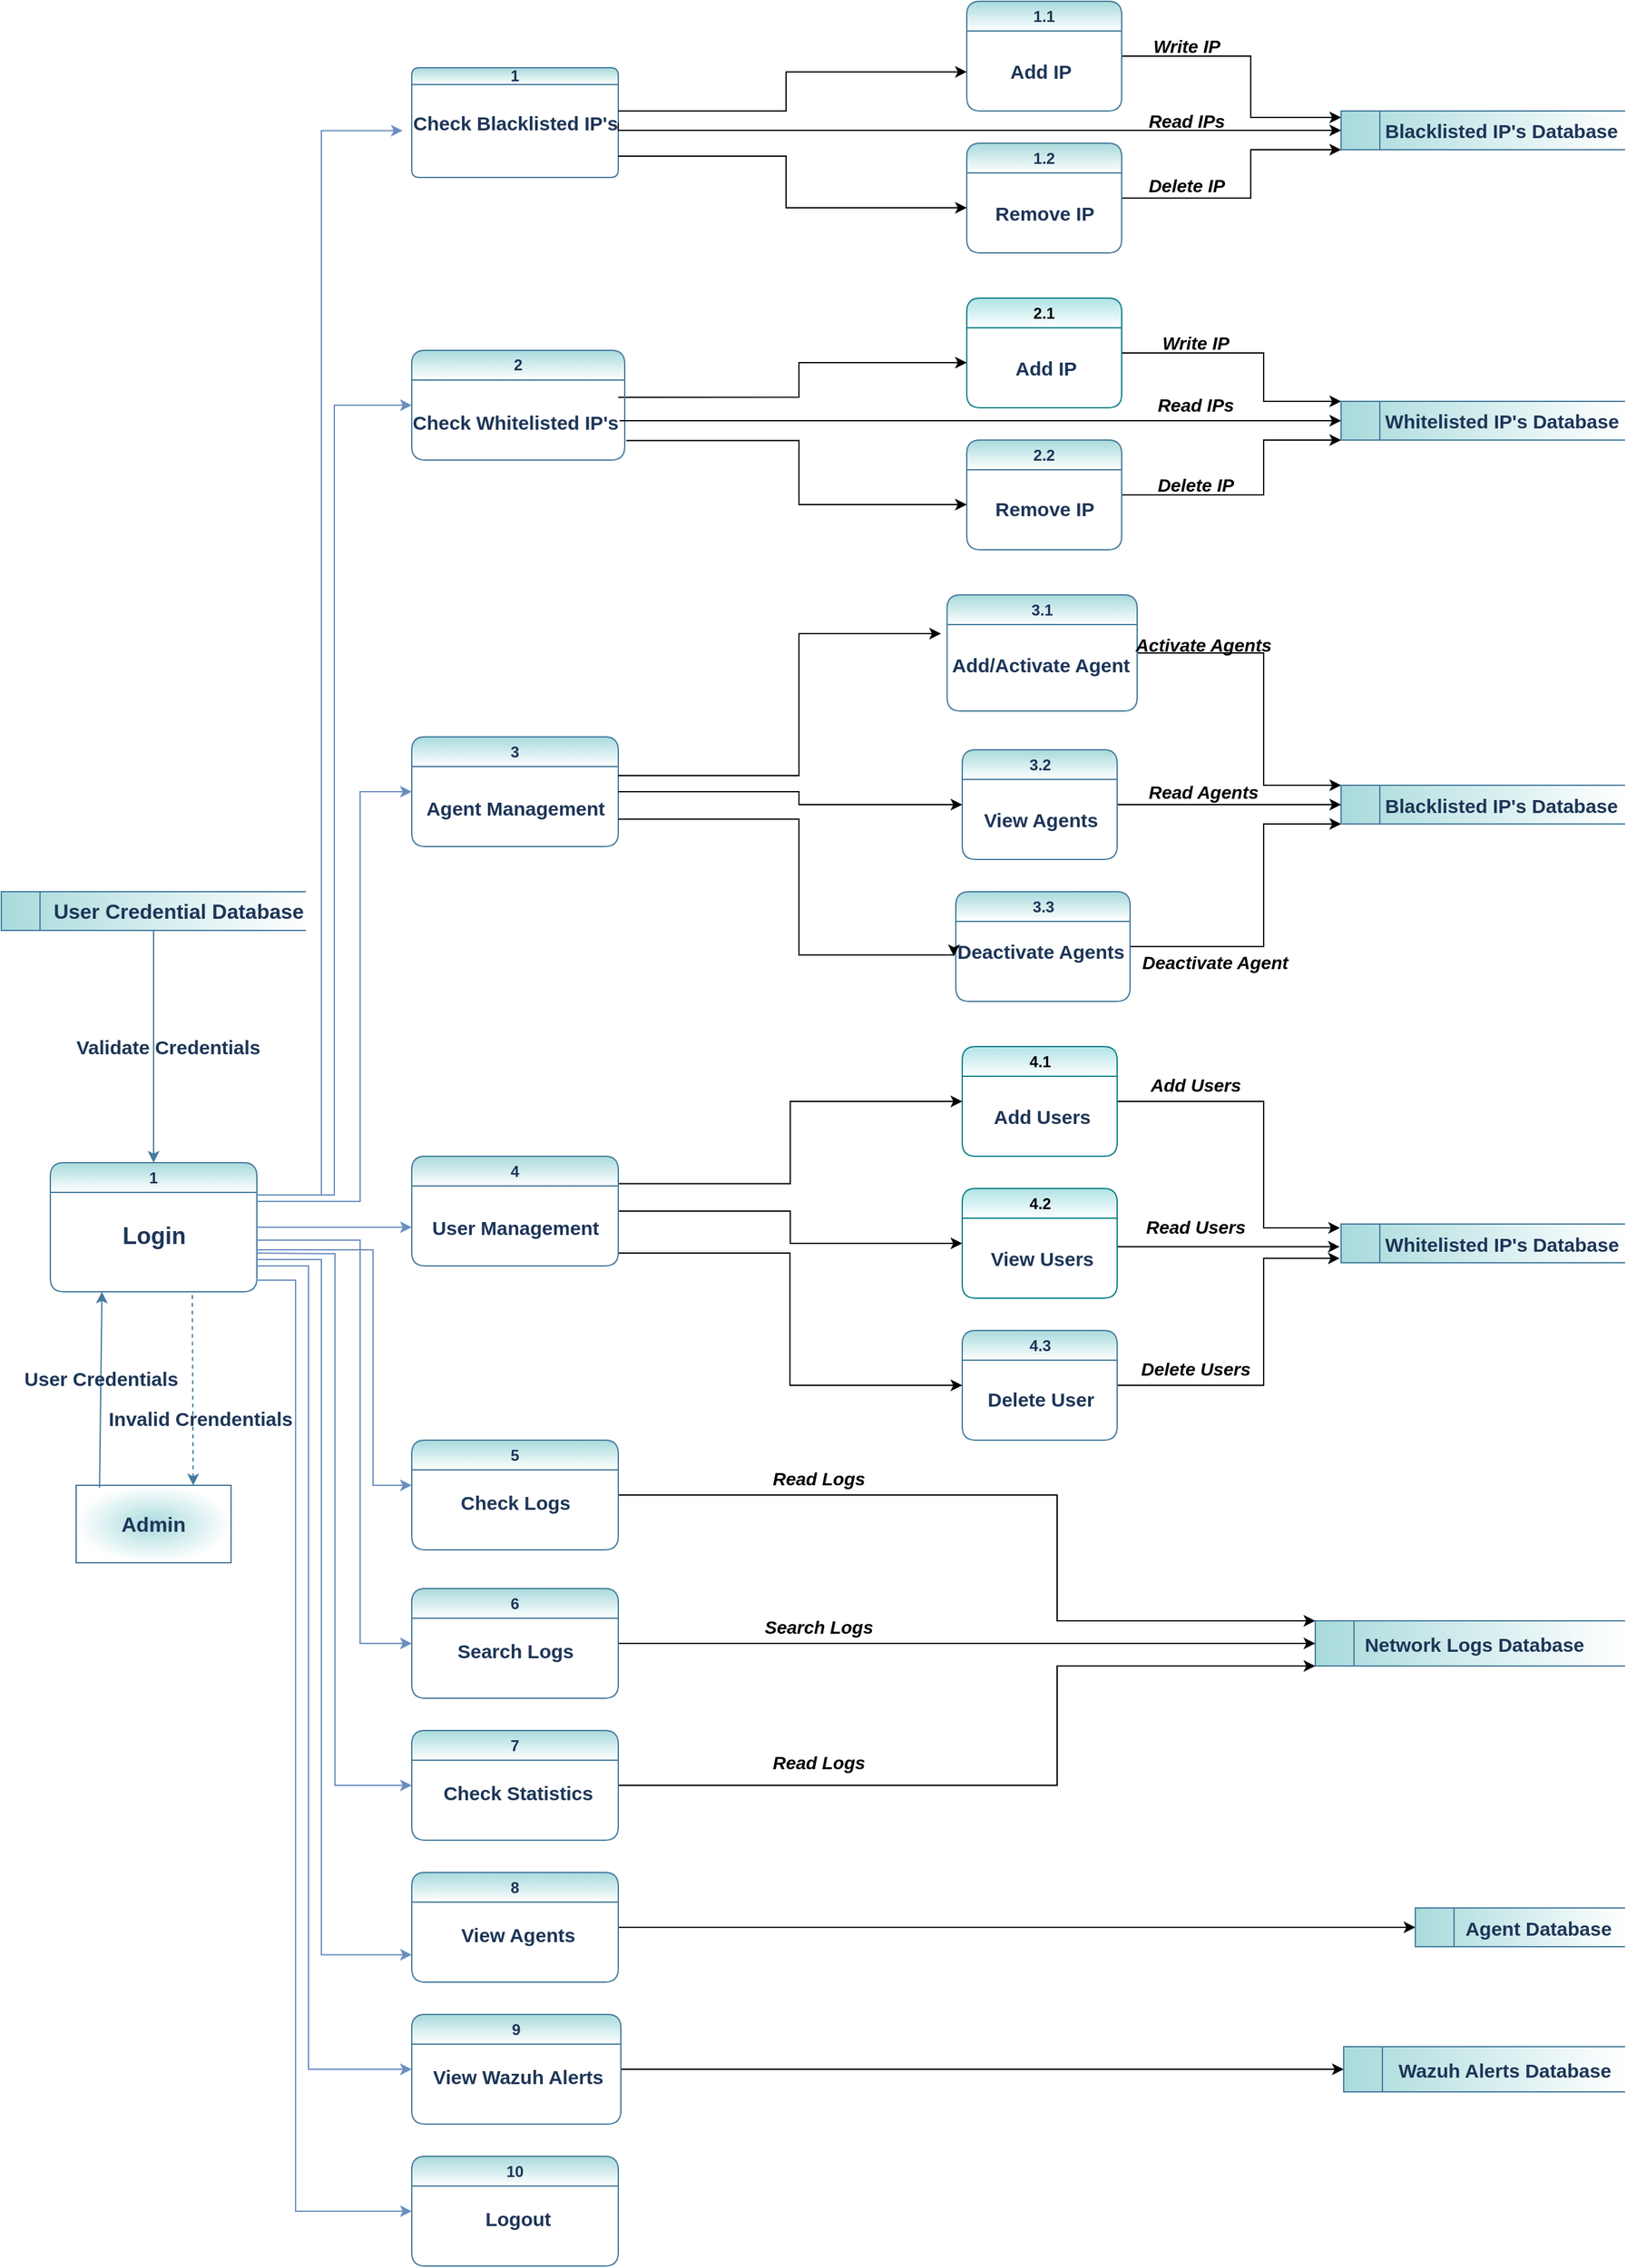 <mxfile version="26.2.15">
  <diagram name="Page-1" id="1jRxc-TqemJTofgT7No7">
    <mxGraphModel dx="3455" dy="1585" grid="1" gridSize="10" guides="1" tooltips="1" connect="1" arrows="1" fold="1" page="1" pageScale="1" pageWidth="850" pageHeight="1100" math="0" shadow="0">
      <root>
        <mxCell id="0" />
        <mxCell id="1" parent="0" />
        <mxCell id="J3J6T2Nlb2btmMFrzNH1-4" value="&lt;font style=&quot;font-size: 16px;&quot;&gt;&lt;b&gt;&lt;span style=&quot;white-space: pre;&quot;&gt;&#x9;&lt;/span&gt;User Credential Database&lt;/b&gt;&lt;/font&gt;" style="html=1;dashed=0;whiteSpace=wrap;shape=mxgraph.dfd.dataStoreID;align=left;spacingLeft=3;points=[[0,0],[0.5,0],[1,0],[0,0.5],[1,0.5],[0,1],[0.5,1],[1,1]];labelBackgroundColor=none;fillColor=#A8DADC;strokeColor=#457B9D;fontColor=#1D3557;gradientColor=#FFFFFF;gradientDirection=east;" parent="1" vertex="1">
          <mxGeometry x="-658" y="1690" width="236" height="30" as="geometry" />
        </mxCell>
        <mxCell id="J3J6T2Nlb2btmMFrzNH1-5" value="&lt;span style=&quot;font-size: 16px;&quot;&gt;&lt;b&gt;Admin&lt;/b&gt;&lt;/span&gt;" style="rounded=0;whiteSpace=wrap;html=1;labelBackgroundColor=none;fillColor=#A8DADC;strokeColor=#457B9D;fontColor=#1D3557;gradientColor=#FFFFFF;gradientDirection=radial;glass=0;" parent="1" vertex="1">
          <mxGeometry x="-600" y="2150" width="120" height="60" as="geometry" />
        </mxCell>
        <mxCell id="PQpoZB7mIxRik_c6S127-52" style="edgeStyle=orthogonalEdgeStyle;rounded=0;orthogonalLoop=1;jettySize=auto;html=1;exitX=1;exitY=0.5;exitDx=0;exitDy=0;entryX=0;entryY=1;entryDx=0;entryDy=0;" edge="1" parent="1" source="J3J6T2Nlb2btmMFrzNH1-13" target="J3J6T2Nlb2btmMFrzNH1-15">
          <mxGeometry relative="1" as="geometry">
            <Array as="points">
              <mxPoint x="160" y="2382" />
              <mxPoint x="160" y="2290" />
            </Array>
          </mxGeometry>
        </mxCell>
        <mxCell id="J3J6T2Nlb2btmMFrzNH1-13" value="7" style="swimlane;whiteSpace=wrap;html=1;rounded=1;startSize=23;labelBackgroundColor=none;fillColor=#A8DADC;strokeColor=#457B9D;fontColor=#1D3557;gradientColor=#ffffff;gradientDirection=south;glass=0;" parent="1" vertex="1">
          <mxGeometry x="-340" y="2340" width="160" height="85" as="geometry" />
        </mxCell>
        <mxCell id="J3J6T2Nlb2btmMFrzNH1-14" value="&lt;font&gt;Check Statistics&lt;/font&gt;" style="text;html=1;align=center;verticalAlign=middle;resizable=0;points=[];autosize=1;strokeColor=none;fillColor=none;labelBackgroundColor=none;fontColor=#1D3557;fontSize=15;fontStyle=1" parent="J3J6T2Nlb2btmMFrzNH1-13" vertex="1">
          <mxGeometry x="17" y="32.5" width="130" height="30" as="geometry" />
        </mxCell>
        <mxCell id="J3J6T2Nlb2btmMFrzNH1-15" value="&lt;font style=&quot;font-size: 15px;&quot;&gt;&lt;b&gt;&lt;span style=&quot;white-space: pre;&quot;&gt;&#x9;&lt;/span&gt;Network Logs Database&lt;/b&gt;&lt;/font&gt;" style="html=1;dashed=0;whiteSpace=wrap;shape=mxgraph.dfd.dataStoreID;align=left;spacingLeft=3;points=[[0,0],[0.5,0],[1,0],[0,0.5],[1,0.5],[0,1],[0.5,1],[1,1]];labelBackgroundColor=none;fillColor=#A8DADC;strokeColor=#457B9D;fontColor=#1D3557;gradientColor=#FFFFFF;gradientDirection=east;" parent="1" vertex="1">
          <mxGeometry x="360" y="2255" width="240" height="35" as="geometry" />
        </mxCell>
        <mxCell id="PQpoZB7mIxRik_c6S127-58" style="edgeStyle=orthogonalEdgeStyle;rounded=0;orthogonalLoop=1;jettySize=auto;html=1;exitX=1;exitY=0.5;exitDx=0;exitDy=0;entryX=0;entryY=1;entryDx=0;entryDy=0;" edge="1" parent="1" source="J3J6T2Nlb2btmMFrzNH1-23" target="J3J6T2Nlb2btmMFrzNH1-45">
          <mxGeometry relative="1" as="geometry">
            <Array as="points">
              <mxPoint x="320" y="1383" />
              <mxPoint x="320" y="1340" />
            </Array>
          </mxGeometry>
        </mxCell>
        <mxCell id="J3J6T2Nlb2btmMFrzNH1-23" value="2.2" style="swimlane;whiteSpace=wrap;html=1;rounded=1;startSize=23;labelBackgroundColor=none;fillColor=#A8DADC;strokeColor=#457B9D;fontColor=#1D3557;gradientColor=#FFFFFF;" parent="1" vertex="1">
          <mxGeometry x="90" y="1340" width="120" height="85" as="geometry" />
        </mxCell>
        <mxCell id="J3J6T2Nlb2btmMFrzNH1-42" value="&lt;font&gt;Remove IP&lt;/font&gt;" style="text;html=1;align=center;verticalAlign=middle;resizable=0;points=[];autosize=1;strokeColor=none;fillColor=none;labelBackgroundColor=none;fontColor=#1D3557;fontSize=15;fontStyle=1" parent="J3J6T2Nlb2btmMFrzNH1-23" vertex="1">
          <mxGeometry x="10" y="38" width="100" height="30" as="geometry" />
        </mxCell>
        <mxCell id="PQpoZB7mIxRik_c6S127-57" style="edgeStyle=orthogonalEdgeStyle;rounded=0;orthogonalLoop=1;jettySize=auto;html=1;exitX=1;exitY=0.5;exitDx=0;exitDy=0;entryX=0;entryY=0;entryDx=0;entryDy=0;" edge="1" parent="1" source="J3J6T2Nlb2btmMFrzNH1-24" target="J3J6T2Nlb2btmMFrzNH1-45">
          <mxGeometry relative="1" as="geometry">
            <Array as="points">
              <mxPoint x="320" y="1273" />
              <mxPoint x="320" y="1310" />
            </Array>
          </mxGeometry>
        </mxCell>
        <mxCell id="J3J6T2Nlb2btmMFrzNH1-24" value="2.1" style="swimlane;whiteSpace=wrap;html=1;rounded=1;startSize=23;labelBackgroundColor=none;fillColor=#b0e3e6;strokeColor=#0e8088;gradientColor=#FFFFFF;" parent="1" vertex="1">
          <mxGeometry x="90" y="1230" width="120" height="85" as="geometry" />
        </mxCell>
        <mxCell id="J3J6T2Nlb2btmMFrzNH1-44" value="&lt;font&gt;Add IP&lt;/font&gt;" style="text;html=1;align=center;verticalAlign=middle;resizable=0;points=[];autosize=1;strokeColor=none;fillColor=none;labelBackgroundColor=none;fontColor=#1D3557;fontSize=15;fontStyle=1" parent="J3J6T2Nlb2btmMFrzNH1-24" vertex="1">
          <mxGeometry x="26" y="39" width="70" height="30" as="geometry" />
        </mxCell>
        <mxCell id="PQpoZB7mIxRik_c6S127-37" style="edgeStyle=orthogonalEdgeStyle;rounded=0;orthogonalLoop=1;jettySize=auto;html=1;exitX=1;exitY=0.25;exitDx=0;exitDy=0;" edge="1" parent="1">
          <mxGeometry relative="1" as="geometry">
            <mxPoint x="-180" y="1306.84" as="sourcePoint" />
            <mxPoint x="90" y="1280" as="targetPoint" />
            <Array as="points">
              <mxPoint x="-40" y="1307" />
              <mxPoint x="-40" y="1280" />
              <mxPoint x="90" y="1280" />
            </Array>
          </mxGeometry>
        </mxCell>
        <mxCell id="PQpoZB7mIxRik_c6S127-38" style="edgeStyle=orthogonalEdgeStyle;rounded=0;orthogonalLoop=1;jettySize=auto;html=1;exitX=1.007;exitY=0.995;exitDx=0;exitDy=0;exitPerimeter=0;" edge="1" parent="1" source="J3J6T2Nlb2btmMFrzNH1-40">
          <mxGeometry relative="1" as="geometry">
            <mxPoint x="-180" y="1315" as="sourcePoint" />
            <mxPoint x="90" y="1390" as="targetPoint" />
            <Array as="points">
              <mxPoint x="-40" y="1340" />
              <mxPoint x="-40" y="1390" />
            </Array>
          </mxGeometry>
        </mxCell>
        <mxCell id="J3J6T2Nlb2btmMFrzNH1-25" value="2" style="swimlane;whiteSpace=wrap;html=1;rounded=1;startSize=23;labelBackgroundColor=none;fillColor=#A8DADC;strokeColor=#457B9D;fontColor=#1D3557;gradientColor=#FFFFFF;" parent="1" vertex="1">
          <mxGeometry x="-340" y="1270.5" width="165" height="85" as="geometry" />
        </mxCell>
        <mxCell id="J3J6T2Nlb2btmMFrzNH1-40" value="&lt;font&gt;Check Whitelisted IP&#39;s&lt;/font&gt;" style="text;html=1;align=center;verticalAlign=middle;resizable=0;points=[];autosize=1;strokeColor=none;fillColor=none;labelBackgroundColor=none;fontColor=#1D3557;fontSize=15;fontStyle=1" parent="J3J6T2Nlb2btmMFrzNH1-25" vertex="1">
          <mxGeometry x="-5" y="40" width="170" height="30" as="geometry" />
        </mxCell>
        <mxCell id="PQpoZB7mIxRik_c6S127-56" style="edgeStyle=orthogonalEdgeStyle;rounded=0;orthogonalLoop=1;jettySize=auto;html=1;exitX=1;exitY=0.5;exitDx=0;exitDy=0;entryX=0;entryY=1;entryDx=0;entryDy=0;" edge="1" parent="1" source="J3J6T2Nlb2btmMFrzNH1-26" target="J3J6T2Nlb2btmMFrzNH1-49">
          <mxGeometry relative="1" as="geometry">
            <Array as="points">
              <mxPoint x="310" y="1153" />
              <mxPoint x="310" y="1115" />
            </Array>
          </mxGeometry>
        </mxCell>
        <mxCell id="J3J6T2Nlb2btmMFrzNH1-26" value="1.2" style="swimlane;whiteSpace=wrap;html=1;rounded=1;startSize=23;movable=1;resizable=1;rotatable=1;deletable=1;editable=1;locked=0;connectable=1;labelBackgroundColor=none;fillColor=#A8DADC;strokeColor=#457B9D;fontColor=#1D3557;gradientColor=#FFFFFF;" parent="1" vertex="1">
          <mxGeometry x="90" y="1110" width="120" height="85" as="geometry" />
        </mxCell>
        <mxCell id="J3J6T2Nlb2btmMFrzNH1-43" value="&lt;font&gt;Remove IP&lt;/font&gt;" style="text;html=1;align=center;verticalAlign=middle;resizable=1;points=[];autosize=1;strokeColor=none;fillColor=none;movable=1;rotatable=1;deletable=1;editable=1;locked=0;connectable=1;labelBackgroundColor=none;fontColor=#1D3557;fontSize=15;fontStyle=1" parent="J3J6T2Nlb2btmMFrzNH1-26" vertex="1">
          <mxGeometry x="10" y="39" width="100" height="30" as="geometry" />
        </mxCell>
        <mxCell id="PQpoZB7mIxRik_c6S127-55" style="edgeStyle=orthogonalEdgeStyle;rounded=0;orthogonalLoop=1;jettySize=auto;html=1;exitX=1;exitY=0.5;exitDx=0;exitDy=0;entryX=0;entryY=0.167;entryDx=0;entryDy=0;entryPerimeter=0;" edge="1" parent="1" source="J3J6T2Nlb2btmMFrzNH1-27" target="J3J6T2Nlb2btmMFrzNH1-49">
          <mxGeometry relative="1" as="geometry">
            <Array as="points">
              <mxPoint x="310" y="1043" />
              <mxPoint x="310" y="1090" />
            </Array>
          </mxGeometry>
        </mxCell>
        <mxCell id="J3J6T2Nlb2btmMFrzNH1-27" value="1.1" style="swimlane;whiteSpace=wrap;html=1;rounded=1;startSize=23;labelBackgroundColor=none;fillColor=#A8DADC;strokeColor=#457B9D;fontColor=#1D3557;gradientColor=#FFFFFF;" parent="1" vertex="1">
          <mxGeometry x="90" y="1000" width="120" height="85" as="geometry" />
        </mxCell>
        <mxCell id="J3J6T2Nlb2btmMFrzNH1-41" value="&lt;font&gt;Add IP&lt;/font&gt;" style="text;html=1;align=center;verticalAlign=middle;resizable=0;points=[];autosize=1;strokeColor=none;fillColor=none;labelBackgroundColor=none;fontColor=#1D3557;fontSize=15;fontStyle=1" parent="J3J6T2Nlb2btmMFrzNH1-27" vertex="1">
          <mxGeometry x="22" y="39" width="70" height="30" as="geometry" />
        </mxCell>
        <mxCell id="J3J6T2Nlb2btmMFrzNH1-45" value="&lt;span style=&quot;text-align: center; text-wrap-mode: nowrap;&quot;&gt;&lt;font style=&quot;font-size: 15px;&quot;&gt;&lt;b&gt;&amp;nbsp; &amp;nbsp; &amp;nbsp; &amp;nbsp;Whitelisted IP&#39;s Database&lt;/b&gt;&lt;/font&gt;&lt;/span&gt;" style="html=1;dashed=0;whiteSpace=wrap;shape=mxgraph.dfd.dataStoreID;align=left;spacingLeft=3;points=[[0,0],[0.5,0],[1,0],[0,0.5],[1,0.5],[0,1],[0.5,1],[1,1]];labelBackgroundColor=none;fillColor=#A8DADC;strokeColor=#457B9D;fontColor=#1D3557;gradientColor=#FFFFFF;gradientDirection=east;" parent="1" vertex="1">
          <mxGeometry x="380" y="1310" width="220" height="30" as="geometry" />
        </mxCell>
        <mxCell id="J3J6T2Nlb2btmMFrzNH1-49" value="&lt;span style=&quot;text-align: center; text-wrap-mode: nowrap;&quot;&gt;&lt;font style=&quot;font-size: 15px;&quot;&gt;&lt;b&gt;&amp;nbsp; &amp;nbsp; &amp;nbsp; &amp;nbsp;Blacklisted IP&#39;s Database&lt;/b&gt;&lt;/font&gt;&lt;/span&gt;" style="html=1;dashed=0;whiteSpace=wrap;shape=mxgraph.dfd.dataStoreID;align=left;spacingLeft=3;points=[[0,0],[0.5,0],[1,0],[0,0.5],[1,0.5],[0,1],[0.5,1],[1,1]];labelBackgroundColor=none;fillColor=#A8DADC;strokeColor=#457B9D;fontColor=#1D3557;gradientColor=#FFFFFF;gradientDirection=east;" parent="1" vertex="1">
          <mxGeometry x="380" y="1085" width="220" height="30" as="geometry" />
        </mxCell>
        <mxCell id="PQpoZB7mIxRik_c6S127-50" style="edgeStyle=orthogonalEdgeStyle;rounded=0;orthogonalLoop=1;jettySize=auto;html=1;exitX=1;exitY=0.5;exitDx=0;exitDy=0;entryX=0;entryY=0;entryDx=0;entryDy=0;" edge="1" parent="1" source="J3J6T2Nlb2btmMFrzNH1-60" target="J3J6T2Nlb2btmMFrzNH1-15">
          <mxGeometry relative="1" as="geometry">
            <Array as="points">
              <mxPoint x="160" y="2157" />
              <mxPoint x="160" y="2255" />
            </Array>
          </mxGeometry>
        </mxCell>
        <mxCell id="J3J6T2Nlb2btmMFrzNH1-60" value="5" style="swimlane;whiteSpace=wrap;html=1;rounded=1;startSize=23;labelBackgroundColor=none;fillColor=#A8DADC;strokeColor=#457B9D;fontColor=#1D3557;gradientColor=#FFFFFF;" parent="1" vertex="1">
          <mxGeometry x="-340" y="2115" width="160" height="85" as="geometry" />
        </mxCell>
        <mxCell id="J3J6T2Nlb2btmMFrzNH1-67" value="&lt;font style=&quot;font-size: 15px;&quot;&gt;&lt;b&gt;Check Logs&lt;/b&gt;&lt;/font&gt;" style="text;html=1;align=center;verticalAlign=middle;resizable=0;points=[];autosize=1;strokeColor=none;fillColor=none;labelBackgroundColor=none;fontColor=#1D3557;" parent="J3J6T2Nlb2btmMFrzNH1-60" vertex="1">
          <mxGeometry x="25" y="32.5" width="110" height="30" as="geometry" />
        </mxCell>
        <mxCell id="J3J6T2Nlb2btmMFrzNH1-68" value="10" style="swimlane;whiteSpace=wrap;html=1;rounded=1;startSize=23;labelBackgroundColor=none;fillColor=#A8DADC;strokeColor=#457B9D;fontColor=#1D3557;gradientColor=#FFFFFF;" parent="1" vertex="1">
          <mxGeometry x="-340" y="2670" width="160" height="85" as="geometry" />
        </mxCell>
        <mxCell id="J3J6T2Nlb2btmMFrzNH1-69" value="&lt;font&gt;Logout&lt;/font&gt;" style="text;html=1;align=center;verticalAlign=middle;resizable=0;points=[];autosize=1;strokeColor=none;fillColor=none;labelBackgroundColor=none;fontColor=#1D3557;fontSize=15;fontStyle=1" parent="J3J6T2Nlb2btmMFrzNH1-68" vertex="1">
          <mxGeometry x="47" y="32.5" width="70" height="30" as="geometry" />
        </mxCell>
        <mxCell id="PQpoZB7mIxRik_c6S127-53" style="edgeStyle=orthogonalEdgeStyle;rounded=0;orthogonalLoop=1;jettySize=auto;html=1;exitX=1;exitY=0.5;exitDx=0;exitDy=0;" edge="1" parent="1" source="kPvUlYXXvgPYuYJNT18Q-3" target="kPvUlYXXvgPYuYJNT18Q-11">
          <mxGeometry relative="1" as="geometry" />
        </mxCell>
        <mxCell id="kPvUlYXXvgPYuYJNT18Q-3" value="8" style="swimlane;whiteSpace=wrap;html=1;rounded=1;startSize=23;labelBackgroundColor=none;fillColor=#A8DADC;strokeColor=#457B9D;fontColor=#1D3557;gradientColor=#ffffff;gradientDirection=south;glass=0;" parent="1" vertex="1">
          <mxGeometry x="-340" y="2450" width="160" height="85" as="geometry" />
        </mxCell>
        <mxCell id="kPvUlYXXvgPYuYJNT18Q-4" value="&lt;font&gt;View Agents&lt;/font&gt;" style="text;html=1;align=center;verticalAlign=middle;resizable=0;points=[];autosize=1;strokeColor=none;fillColor=none;labelBackgroundColor=none;fontColor=#1D3557;fontSize=15;fontStyle=1" parent="kPvUlYXXvgPYuYJNT18Q-3" vertex="1">
          <mxGeometry x="27" y="32.5" width="110" height="30" as="geometry" />
        </mxCell>
        <mxCell id="PQpoZB7mIxRik_c6S127-54" style="edgeStyle=orthogonalEdgeStyle;rounded=0;orthogonalLoop=1;jettySize=auto;html=1;exitX=1;exitY=0.5;exitDx=0;exitDy=0;" edge="1" parent="1" source="kPvUlYXXvgPYuYJNT18Q-5" target="kPvUlYXXvgPYuYJNT18Q-12">
          <mxGeometry relative="1" as="geometry" />
        </mxCell>
        <mxCell id="kPvUlYXXvgPYuYJNT18Q-5" value="9" style="swimlane;whiteSpace=wrap;html=1;rounded=1;startSize=23;labelBackgroundColor=none;fillColor=#A8DADC;strokeColor=#457B9D;fontColor=#1D3557;gradientColor=#ffffff;gradientDirection=south;glass=0;" parent="1" vertex="1">
          <mxGeometry x="-340" y="2560" width="162" height="85" as="geometry" />
        </mxCell>
        <mxCell id="kPvUlYXXvgPYuYJNT18Q-6" value="&lt;font&gt;View Wazuh Alerts&lt;/font&gt;" style="text;html=1;align=center;verticalAlign=middle;resizable=0;points=[];autosize=1;strokeColor=none;fillColor=none;labelBackgroundColor=none;fontColor=#1D3557;fontSize=15;fontStyle=1" parent="kPvUlYXXvgPYuYJNT18Q-5" vertex="1">
          <mxGeometry x="7" y="32.5" width="150" height="30" as="geometry" />
        </mxCell>
        <mxCell id="kPvUlYXXvgPYuYJNT18Q-11" value="&lt;font style=&quot;font-size: 15px;&quot;&gt;&lt;b&gt;&lt;span style=&quot;white-space: pre;&quot;&gt;&#x9;&lt;/span&gt;Agent&amp;nbsp;Database&lt;/b&gt;&lt;/font&gt;" style="html=1;dashed=0;whiteSpace=wrap;shape=mxgraph.dfd.dataStoreID;align=left;spacingLeft=3;points=[[0,0],[0.5,0],[1,0],[0,0.5],[1,0.5],[0,1],[0.5,1],[1,1]];labelBackgroundColor=none;fillColor=#A8DADC;strokeColor=#457B9D;fontColor=#1D3557;gradientColor=#FFFFFF;gradientDirection=east;" parent="1" vertex="1">
          <mxGeometry x="437.5" y="2477.5" width="162.5" height="30" as="geometry" />
        </mxCell>
        <mxCell id="kPvUlYXXvgPYuYJNT18Q-12" value="&lt;font style=&quot;font-size: 15px;&quot;&gt;&lt;b&gt;&lt;span style=&quot;white-space: pre;&quot;&gt;&#x9;&lt;/span&gt;&lt;span style=&quot;text-align: center; text-wrap-mode: nowrap;&quot;&gt;&amp;nbsp;Wazuh Alerts&lt;/span&gt;&amp;nbsp;Database&lt;/b&gt;&lt;/font&gt;" style="html=1;dashed=0;whiteSpace=wrap;shape=mxgraph.dfd.dataStoreID;align=left;spacingLeft=3;points=[[0,0],[0.5,0],[1,0],[0,0.5],[1,0.5],[0,1],[0.5,1],[1,1]];labelBackgroundColor=none;fillColor=#A8DADC;strokeColor=#457B9D;fontColor=#1D3557;gradientColor=#FFFFFF;gradientDirection=east;" parent="1" vertex="1">
          <mxGeometry x="382" y="2585" width="218" height="35" as="geometry" />
        </mxCell>
        <mxCell id="PQpoZB7mIxRik_c6S127-51" style="edgeStyle=orthogonalEdgeStyle;rounded=0;orthogonalLoop=1;jettySize=auto;html=1;exitX=1;exitY=0.5;exitDx=0;exitDy=0;entryX=0;entryY=0.5;entryDx=0;entryDy=0;" edge="1" parent="1" source="PZYcjQ5eOafzSe-c74F2-1" target="J3J6T2Nlb2btmMFrzNH1-15">
          <mxGeometry relative="1" as="geometry" />
        </mxCell>
        <mxCell id="PZYcjQ5eOafzSe-c74F2-1" value="6" style="swimlane;whiteSpace=wrap;html=1;rounded=1;startSize=23;labelBackgroundColor=none;fillColor=#A8DADC;strokeColor=#457B9D;fontColor=#1D3557;gradientColor=#FFFFFF;" parent="1" vertex="1">
          <mxGeometry x="-340" y="2230" width="160" height="85" as="geometry" />
        </mxCell>
        <mxCell id="PZYcjQ5eOafzSe-c74F2-2" value="&lt;font&gt;Search Logs&lt;/font&gt;" style="text;html=1;align=center;verticalAlign=middle;resizable=0;points=[];autosize=1;strokeColor=none;fillColor=none;labelBackgroundColor=none;fontColor=#1D3557;fontSize=15;fontStyle=1" parent="PZYcjQ5eOafzSe-c74F2-1" vertex="1">
          <mxGeometry x="25" y="32.5" width="110" height="30" as="geometry" />
        </mxCell>
        <mxCell id="PQpoZB7mIxRik_c6S127-64" style="edgeStyle=orthogonalEdgeStyle;rounded=0;orthogonalLoop=1;jettySize=auto;html=1;exitX=1;exitY=0.5;exitDx=0;exitDy=0;entryX=-0.005;entryY=0.886;entryDx=0;entryDy=0;entryPerimeter=0;" edge="1" parent="1" source="PZYcjQ5eOafzSe-c74F2-12" target="PZYcjQ5eOafzSe-c74F2-28">
          <mxGeometry relative="1" as="geometry">
            <mxPoint x="390" y="1980" as="targetPoint" />
            <Array as="points">
              <mxPoint x="320" y="2072" />
              <mxPoint x="320" y="1974" />
            </Array>
          </mxGeometry>
        </mxCell>
        <mxCell id="PZYcjQ5eOafzSe-c74F2-12" value="4.3" style="swimlane;whiteSpace=wrap;html=1;rounded=1;startSize=23;labelBackgroundColor=none;fillColor=#A8DADC;strokeColor=#457B9D;fontColor=#1D3557;gradientColor=#FFFFFF;" parent="1" vertex="1">
          <mxGeometry x="86.5" y="2030" width="120" height="85" as="geometry" />
        </mxCell>
        <mxCell id="PZYcjQ5eOafzSe-c74F2-13" value="&lt;span&gt;Delete User&lt;/span&gt;" style="text;html=1;align=center;verticalAlign=middle;resizable=0;points=[];autosize=1;strokeColor=none;fillColor=none;labelBackgroundColor=none;fontColor=#1D3557;fontSize=15;fontStyle=1" parent="PZYcjQ5eOafzSe-c74F2-12" vertex="1">
          <mxGeometry x="10" y="38" width="100" height="30" as="geometry" />
        </mxCell>
        <mxCell id="PQpoZB7mIxRik_c6S127-62" style="edgeStyle=orthogonalEdgeStyle;rounded=0;orthogonalLoop=1;jettySize=auto;html=1;exitX=1;exitY=0.5;exitDx=0;exitDy=0;entryX=-0.004;entryY=0.1;entryDx=0;entryDy=0;entryPerimeter=0;" edge="1" parent="1" source="PZYcjQ5eOafzSe-c74F2-14" target="PZYcjQ5eOafzSe-c74F2-28">
          <mxGeometry relative="1" as="geometry">
            <mxPoint x="370" y="1948" as="targetPoint" />
            <Array as="points">
              <mxPoint x="320" y="1852" />
              <mxPoint x="320" y="1950" />
            </Array>
          </mxGeometry>
        </mxCell>
        <mxCell id="PZYcjQ5eOafzSe-c74F2-14" value="4.1" style="swimlane;whiteSpace=wrap;html=1;rounded=1;startSize=23;labelBackgroundColor=none;fillColor=#b0e3e6;strokeColor=#0e8088;gradientColor=#FFFFFF;" parent="1" vertex="1">
          <mxGeometry x="86.5" y="1810" width="120" height="85" as="geometry" />
        </mxCell>
        <mxCell id="PZYcjQ5eOafzSe-c74F2-15" value="&lt;font&gt;Add Users&lt;/font&gt;" style="text;html=1;align=center;verticalAlign=middle;resizable=0;points=[];autosize=1;strokeColor=none;fillColor=none;labelBackgroundColor=none;fontColor=#1D3557;fontSize=15;fontStyle=1" parent="PZYcjQ5eOafzSe-c74F2-14" vertex="1">
          <mxGeometry x="16" y="39" width="90" height="30" as="geometry" />
        </mxCell>
        <mxCell id="PQpoZB7mIxRik_c6S127-43" style="edgeStyle=orthogonalEdgeStyle;rounded=0;orthogonalLoop=1;jettySize=auto;html=1;exitX=1;exitY=0.25;exitDx=0;exitDy=0;entryX=0;entryY=0.5;entryDx=0;entryDy=0;" edge="1" parent="1" source="PZYcjQ5eOafzSe-c74F2-16" target="PZYcjQ5eOafzSe-c74F2-14">
          <mxGeometry relative="1" as="geometry" />
        </mxCell>
        <mxCell id="PQpoZB7mIxRik_c6S127-45" style="edgeStyle=orthogonalEdgeStyle;rounded=0;orthogonalLoop=1;jettySize=auto;html=1;exitX=1;exitY=0.75;exitDx=0;exitDy=0;entryX=0;entryY=0.5;entryDx=0;entryDy=0;" edge="1" parent="1" source="PZYcjQ5eOafzSe-c74F2-16" target="PZYcjQ5eOafzSe-c74F2-12">
          <mxGeometry relative="1" as="geometry">
            <Array as="points">
              <mxPoint x="-180" y="1970" />
              <mxPoint x="-47" y="1970" />
              <mxPoint x="-47" y="2073" />
            </Array>
          </mxGeometry>
        </mxCell>
        <mxCell id="PQpoZB7mIxRik_c6S127-49" style="edgeStyle=orthogonalEdgeStyle;rounded=0;orthogonalLoop=1;jettySize=auto;html=1;exitX=1;exitY=0.5;exitDx=0;exitDy=0;entryX=0;entryY=0.5;entryDx=0;entryDy=0;" edge="1" parent="1" source="PZYcjQ5eOafzSe-c74F2-16" target="PZYcjQ5eOafzSe-c74F2-47">
          <mxGeometry relative="1" as="geometry" />
        </mxCell>
        <mxCell id="PZYcjQ5eOafzSe-c74F2-16" value="4" style="swimlane;whiteSpace=wrap;html=1;rounded=1;startSize=23;labelBackgroundColor=none;fillColor=#A8DADC;strokeColor=#457B9D;fontColor=#1D3557;gradientColor=#FFFFFF;" parent="1" vertex="1">
          <mxGeometry x="-340" y="1895" width="160" height="85" as="geometry" />
        </mxCell>
        <mxCell id="PZYcjQ5eOafzSe-c74F2-17" value="&lt;b style=&quot;&quot;&gt;&lt;font style=&quot;font-size: 15px;&quot;&gt;User Management&lt;/font&gt;&lt;/b&gt;" style="text;html=1;align=center;verticalAlign=middle;resizable=0;points=[];autosize=1;strokeColor=none;fillColor=none;labelBackgroundColor=none;fontColor=#1D3557;" parent="PZYcjQ5eOafzSe-c74F2-16" vertex="1">
          <mxGeometry x="5" y="40" width="150" height="30" as="geometry" />
        </mxCell>
        <mxCell id="PQpoZB7mIxRik_c6S127-61" style="edgeStyle=orthogonalEdgeStyle;rounded=0;orthogonalLoop=1;jettySize=auto;html=1;exitX=1;exitY=0.5;exitDx=0;exitDy=0;entryX=0;entryY=1;entryDx=0;entryDy=0;" edge="1" parent="1" source="PZYcjQ5eOafzSe-c74F2-18" target="PZYcjQ5eOafzSe-c74F2-31">
          <mxGeometry relative="1" as="geometry">
            <mxPoint x="390" y="1670" as="targetPoint" />
            <Array as="points">
              <mxPoint x="320" y="1733" />
              <mxPoint x="320" y="1638" />
            </Array>
          </mxGeometry>
        </mxCell>
        <mxCell id="PZYcjQ5eOafzSe-c74F2-18" value="3.3" style="swimlane;whiteSpace=wrap;html=1;rounded=1;startSize=23;movable=1;resizable=1;rotatable=1;deletable=1;editable=1;locked=0;connectable=1;labelBackgroundColor=none;fillColor=#A8DADC;strokeColor=#457B9D;fontColor=#1D3557;gradientColor=#FFFFFF;" parent="1" vertex="1">
          <mxGeometry x="81.5" y="1690" width="135" height="85" as="geometry" />
        </mxCell>
        <mxCell id="PZYcjQ5eOafzSe-c74F2-19" value="&lt;font&gt;Deactivate Agents&lt;/font&gt;" style="text;html=1;align=center;verticalAlign=middle;resizable=1;points=[];autosize=1;strokeColor=none;fillColor=none;movable=1;rotatable=1;deletable=1;editable=1;locked=0;connectable=1;labelBackgroundColor=none;fontColor=#1D3557;fontSize=15;fontStyle=1" parent="PZYcjQ5eOafzSe-c74F2-18" vertex="1">
          <mxGeometry x="-5" y="31" width="140" height="30" as="geometry" />
        </mxCell>
        <mxCell id="PQpoZB7mIxRik_c6S127-59" style="edgeStyle=orthogonalEdgeStyle;rounded=0;orthogonalLoop=1;jettySize=auto;html=1;exitX=1;exitY=0.5;exitDx=0;exitDy=0;entryX=0;entryY=0;entryDx=0;entryDy=0;" edge="1" parent="1" source="PZYcjQ5eOafzSe-c74F2-20" target="PZYcjQ5eOafzSe-c74F2-31">
          <mxGeometry relative="1" as="geometry">
            <Array as="points">
              <mxPoint x="320" y="1505" />
              <mxPoint x="320" y="1608" />
            </Array>
          </mxGeometry>
        </mxCell>
        <mxCell id="PZYcjQ5eOafzSe-c74F2-20" value="3.1" style="swimlane;whiteSpace=wrap;html=1;rounded=1;startSize=23;labelBackgroundColor=none;fillColor=#A8DADC;strokeColor=#457B9D;fontColor=#1D3557;gradientColor=#FFFFFF;" parent="1" vertex="1">
          <mxGeometry x="74.75" y="1460" width="147.25" height="90" as="geometry" />
        </mxCell>
        <mxCell id="PZYcjQ5eOafzSe-c74F2-21" value="&lt;span&gt;Add/Activate Agent&lt;/span&gt;" style="text;html=1;align=center;verticalAlign=middle;resizable=0;points=[];autosize=1;strokeColor=none;fillColor=none;labelBackgroundColor=none;fontColor=#1D3557;fontSize=15;fontStyle=1" parent="PZYcjQ5eOafzSe-c74F2-20" vertex="1">
          <mxGeometry x="-2.75" y="39" width="150" height="30" as="geometry" />
        </mxCell>
        <mxCell id="PZYcjQ5eOafzSe-c74F2-28" value="&lt;span style=&quot;text-align: center; text-wrap-mode: nowrap;&quot;&gt;&lt;b style=&quot;&quot;&gt;&lt;font style=&quot;font-size: 15px;&quot;&gt;&amp;nbsp; &amp;nbsp; &amp;nbsp; &amp;nbsp;Whitelisted IP&#39;s Database&lt;/font&gt;&lt;/b&gt;&lt;/span&gt;" style="html=1;dashed=0;whiteSpace=wrap;shape=mxgraph.dfd.dataStoreID;align=left;spacingLeft=3;points=[[0,0],[0.5,0],[1,0],[0,0.5],[1,0.5],[0,1],[0.5,1],[1,1]];labelBackgroundColor=none;fillColor=#A8DADC;strokeColor=#457B9D;fontColor=#1D3557;gradientColor=#FFFFFF;gradientDirection=east;" parent="1" vertex="1">
          <mxGeometry x="380" y="1947.5" width="220" height="30" as="geometry" />
        </mxCell>
        <mxCell id="PZYcjQ5eOafzSe-c74F2-31" value="&lt;span style=&quot;text-align: center; text-wrap-mode: nowrap;&quot;&gt;&lt;font style=&quot;font-size: 15px;&quot;&gt;&lt;b&gt;&amp;nbsp; &amp;nbsp; &amp;nbsp; &amp;nbsp;Blacklisted IP&#39;s Database&lt;/b&gt;&lt;/font&gt;&lt;/span&gt;" style="html=1;dashed=0;whiteSpace=wrap;shape=mxgraph.dfd.dataStoreID;align=left;spacingLeft=3;points=[[0,0],[0.5,0],[1,0],[0,0.5],[1,0.5],[0,1],[0.5,1],[1,1]];labelBackgroundColor=none;fillColor=#A8DADC;strokeColor=#457B9D;fontColor=#1D3557;gradientColor=#FFFFFF;gradientDirection=east;" parent="1" vertex="1">
          <mxGeometry x="380" y="1607.5" width="220" height="30" as="geometry" />
        </mxCell>
        <mxCell id="PQpoZB7mIxRik_c6S127-60" style="edgeStyle=orthogonalEdgeStyle;rounded=0;orthogonalLoop=1;jettySize=auto;html=1;exitX=1;exitY=0.5;exitDx=0;exitDy=0;entryX=0;entryY=0.5;entryDx=0;entryDy=0;" edge="1" parent="1" source="PZYcjQ5eOafzSe-c74F2-42" target="PZYcjQ5eOafzSe-c74F2-31">
          <mxGeometry relative="1" as="geometry" />
        </mxCell>
        <mxCell id="PZYcjQ5eOafzSe-c74F2-42" value="3.2" style="swimlane;whiteSpace=wrap;html=1;rounded=1;startSize=23;movable=1;resizable=1;rotatable=1;deletable=1;editable=1;locked=0;connectable=1;labelBackgroundColor=none;fillColor=#A8DADC;strokeColor=#457B9D;fontColor=#1D3557;gradientColor=#FFFFFF;" parent="1" vertex="1">
          <mxGeometry x="86.5" y="1580" width="120" height="85" as="geometry" />
        </mxCell>
        <mxCell id="PZYcjQ5eOafzSe-c74F2-43" value="&lt;font&gt;View Agents&lt;/font&gt;" style="text;html=1;align=center;verticalAlign=middle;resizable=1;points=[];autosize=1;strokeColor=none;fillColor=none;movable=1;rotatable=1;deletable=1;editable=1;locked=0;connectable=1;labelBackgroundColor=none;fontColor=#1D3557;fontSize=15;fontStyle=1" parent="PZYcjQ5eOafzSe-c74F2-42" vertex="1">
          <mxGeometry x="5" y="39" width="110" height="30" as="geometry" />
        </mxCell>
        <mxCell id="PQpoZB7mIxRik_c6S127-63" style="edgeStyle=orthogonalEdgeStyle;rounded=0;orthogonalLoop=1;jettySize=auto;html=1;exitX=1;exitY=0.5;exitDx=0;exitDy=0;entryX=-0.005;entryY=0.586;entryDx=0;entryDy=0;entryPerimeter=0;" edge="1" parent="1" source="PZYcjQ5eOafzSe-c74F2-47" target="PZYcjQ5eOafzSe-c74F2-28">
          <mxGeometry relative="1" as="geometry">
            <Array as="points">
              <mxPoint x="206" y="1965" />
            </Array>
          </mxGeometry>
        </mxCell>
        <mxCell id="PZYcjQ5eOafzSe-c74F2-47" value="4.2" style="swimlane;whiteSpace=wrap;html=1;rounded=1;startSize=23;labelBackgroundColor=none;fillColor=#b0e3e6;strokeColor=#0e8088;gradientColor=#FFFFFF;" parent="1" vertex="1">
          <mxGeometry x="86.5" y="1920" width="120" height="85" as="geometry" />
        </mxCell>
        <mxCell id="PZYcjQ5eOafzSe-c74F2-48" value="&lt;span&gt;View Users&lt;/span&gt;" style="text;html=1;align=center;verticalAlign=middle;resizable=0;points=[];autosize=1;strokeColor=none;fillColor=none;labelBackgroundColor=none;fontColor=#1D3557;fontSize=15;fontStyle=1" parent="PZYcjQ5eOafzSe-c74F2-47" vertex="1">
          <mxGeometry x="11" y="39" width="100" height="30" as="geometry" />
        </mxCell>
        <mxCell id="PQpoZB7mIxRik_c6S127-1" value="" style="group" vertex="1" connectable="0" parent="1">
          <mxGeometry x="-340" y="1039" width="165" height="97.5" as="geometry" />
        </mxCell>
        <mxCell id="PQpoZB7mIxRik_c6S127-3" value="" style="group" vertex="1" connectable="0" parent="PQpoZB7mIxRik_c6S127-1">
          <mxGeometry y="12.5" width="165" height="85" as="geometry" />
        </mxCell>
        <mxCell id="J3J6T2Nlb2btmMFrzNH1-28" value="1" style="swimlane;whiteSpace=wrap;html=1;rounded=1;startSize=13;labelBackgroundColor=none;fillColor=#A8DADC;strokeColor=#457B9D;fontColor=#1D3557;gradientColor=#FFFFFF;" parent="PQpoZB7mIxRik_c6S127-3" vertex="1">
          <mxGeometry width="160" height="85" as="geometry" />
        </mxCell>
        <mxCell id="J3J6T2Nlb2btmMFrzNH1-39" value="&lt;font&gt;Check Blacklisted IP&#39;s&lt;/font&gt;" style="text;html=1;align=center;verticalAlign=middle;resizable=0;points=[];autosize=1;strokeColor=none;fillColor=none;labelBackgroundColor=none;fontColor=#1D3557;fontSize=15;fontStyle=1" parent="PQpoZB7mIxRik_c6S127-3" vertex="1">
          <mxGeometry x="-5" y="27.5" width="170" height="30" as="geometry" />
        </mxCell>
        <mxCell id="PQpoZB7mIxRik_c6S127-5" value="" style="group" vertex="1" connectable="0" parent="1">
          <mxGeometry x="-340" y="1570" width="165" height="85" as="geometry" />
        </mxCell>
        <mxCell id="PZYcjQ5eOafzSe-c74F2-22" value="3" style="swimlane;whiteSpace=wrap;html=1;rounded=1;startSize=23;labelBackgroundColor=none;fillColor=#A8DADC;strokeColor=#457B9D;fontColor=#1D3557;gradientColor=#FFFFFF;" parent="PQpoZB7mIxRik_c6S127-5" vertex="1">
          <mxGeometry width="160" height="85" as="geometry" />
        </mxCell>
        <mxCell id="PZYcjQ5eOafzSe-c74F2-27" value="&lt;font style=&quot;font-size: 15px;&quot;&gt;&lt;b style=&quot;&quot;&gt;Agent Management&lt;/b&gt;&lt;/font&gt;" style="text;html=1;align=center;verticalAlign=middle;resizable=0;points=[];autosize=1;strokeColor=none;fillColor=none;labelBackgroundColor=none;fontColor=#1D3557;" parent="PQpoZB7mIxRik_c6S127-5" vertex="1">
          <mxGeometry y="40" width="160" height="30" as="geometry" />
        </mxCell>
        <mxCell id="PQpoZB7mIxRik_c6S127-9" value="" style="group" vertex="1" connectable="0" parent="1">
          <mxGeometry x="-620" y="1900" width="160" height="100" as="geometry" />
        </mxCell>
        <mxCell id="J3J6T2Nlb2btmMFrzNH1-2" value="1" style="swimlane;whiteSpace=wrap;html=1;rounded=1;labelBackgroundColor=none;fillColor=#A8DADC;strokeColor=#457B9D;fontColor=#1D3557;gradientColor=#FFFFFF;" parent="PQpoZB7mIxRik_c6S127-9" vertex="1">
          <mxGeometry width="160" height="100" as="geometry" />
        </mxCell>
        <mxCell id="J3J6T2Nlb2btmMFrzNH1-3" value="&lt;font style=&quot;font-size: 18px;&quot;&gt;&lt;b style=&quot;&quot;&gt;Login&lt;/b&gt;&lt;/font&gt;" style="text;html=1;align=center;verticalAlign=middle;resizable=0;points=[];autosize=1;strokeColor=none;fillColor=none;labelBackgroundColor=none;fontColor=#1D3557;" parent="PQpoZB7mIxRik_c6S127-9" vertex="1">
          <mxGeometry x="45" y="37" width="70" height="40" as="geometry" />
        </mxCell>
        <mxCell id="PQpoZB7mIxRik_c6S127-19" value="" style="endArrow=classic;html=1;rounded=0;dashed=1;entryX=0.839;entryY=-0.043;entryDx=0;entryDy=0;labelBackgroundColor=none;strokeColor=#457B9D;fontColor=default;exitX=0.75;exitY=1;exitDx=0;exitDy=0;entryPerimeter=0;" edge="1" parent="1">
          <mxGeometry width="50" height="50" relative="1" as="geometry">
            <mxPoint x="-510" y="2002.58" as="sourcePoint" />
            <mxPoint x="-509.32" y="2150" as="targetPoint" />
          </mxGeometry>
        </mxCell>
        <mxCell id="PQpoZB7mIxRik_c6S127-20" value="&lt;font style=&quot;font-size: 15px;&quot;&gt;&lt;b&gt;Invalid Crendentials&lt;/b&gt;&lt;/font&gt;" style="edgeLabel;html=1;align=center;verticalAlign=middle;resizable=0;points=[];labelBackgroundColor=none;fontColor=#1D3557;" vertex="1" connectable="0" parent="PQpoZB7mIxRik_c6S127-19">
          <mxGeometry relative="1" as="geometry">
            <mxPoint x="5" y="22" as="offset" />
          </mxGeometry>
        </mxCell>
        <mxCell id="PQpoZB7mIxRik_c6S127-21" value="" style="endArrow=classic;html=1;rounded=0;exitX=0.151;exitY=0.031;exitDx=0;exitDy=0;labelBackgroundColor=none;strokeColor=#457B9D;fontColor=default;exitPerimeter=0;" edge="1" parent="1" source="J3J6T2Nlb2btmMFrzNH1-5">
          <mxGeometry width="50" height="50" relative="1" as="geometry">
            <mxPoint x="-620" y="2060" as="sourcePoint" />
            <mxPoint x="-580" y="2000" as="targetPoint" />
          </mxGeometry>
        </mxCell>
        <mxCell id="PQpoZB7mIxRik_c6S127-22" value="&lt;font style=&quot;font-size: 15px;&quot;&gt;&lt;b&gt;User Credentials&lt;/b&gt;&lt;/font&gt;" style="edgeLabel;html=1;align=center;verticalAlign=middle;resizable=0;points=[];rotation=0;labelBackgroundColor=none;fontColor=#1D3557;" vertex="1" connectable="0" parent="PQpoZB7mIxRik_c6S127-21">
          <mxGeometry relative="1" as="geometry">
            <mxPoint y="-9" as="offset" />
          </mxGeometry>
        </mxCell>
        <mxCell id="PQpoZB7mIxRik_c6S127-23" value="" style="endArrow=classic;html=1;rounded=0;entryX=0.5;entryY=0;entryDx=0;entryDy=0;exitX=0.5;exitY=1;exitDx=0;exitDy=0;labelBackgroundColor=none;strokeColor=#457B9D;fontColor=default;" edge="1" parent="1" source="J3J6T2Nlb2btmMFrzNH1-4" target="J3J6T2Nlb2btmMFrzNH1-2">
          <mxGeometry width="50" height="50" relative="1" as="geometry">
            <mxPoint x="-590" y="1820" as="sourcePoint" />
            <mxPoint x="-450" y="1820" as="targetPoint" />
            <Array as="points" />
          </mxGeometry>
        </mxCell>
        <mxCell id="PQpoZB7mIxRik_c6S127-24" value="&lt;font style=&quot;font-size: 15px;&quot;&gt;&lt;b&gt;Validate Credentials&lt;/b&gt;&lt;/font&gt;" style="edgeLabel;html=1;align=center;verticalAlign=middle;resizable=0;points=[];rotation=0;labelBackgroundColor=none;fontColor=#1D3557;" vertex="1" connectable="0" parent="PQpoZB7mIxRik_c6S127-23">
          <mxGeometry y="11" relative="1" as="geometry">
            <mxPoint as="offset" />
          </mxGeometry>
        </mxCell>
        <mxCell id="PQpoZB7mIxRik_c6S127-25" style="edgeStyle=orthogonalEdgeStyle;rounded=0;orthogonalLoop=1;jettySize=auto;html=1;exitX=1;exitY=0.25;exitDx=0;exitDy=0;entryX=-0.012;entryY=0.707;entryDx=0;entryDy=0;entryPerimeter=0;fillColor=#dae8fc;strokeColor=#6c8ebf;" edge="1" parent="1" source="J3J6T2Nlb2btmMFrzNH1-2" target="J3J6T2Nlb2btmMFrzNH1-39">
          <mxGeometry relative="1" as="geometry">
            <Array as="points">
              <mxPoint x="-410" y="1925" />
              <mxPoint x="-410" y="1100" />
            </Array>
          </mxGeometry>
        </mxCell>
        <mxCell id="PQpoZB7mIxRik_c6S127-26" style="edgeStyle=orthogonalEdgeStyle;rounded=0;orthogonalLoop=1;jettySize=auto;html=1;exitX=1;exitY=0.25;exitDx=0;exitDy=0;entryX=0;entryY=0.5;entryDx=0;entryDy=0;fillColor=#dae8fc;strokeColor=#6c8ebf;" edge="1" parent="1" source="J3J6T2Nlb2btmMFrzNH1-2" target="J3J6T2Nlb2btmMFrzNH1-25">
          <mxGeometry relative="1" as="geometry" />
        </mxCell>
        <mxCell id="PQpoZB7mIxRik_c6S127-27" style="edgeStyle=orthogonalEdgeStyle;rounded=0;orthogonalLoop=1;jettySize=auto;html=1;entryX=0;entryY=0.5;entryDx=0;entryDy=0;fillColor=#dae8fc;strokeColor=#6c8ebf;" edge="1" parent="1" target="PZYcjQ5eOafzSe-c74F2-22">
          <mxGeometry relative="1" as="geometry">
            <mxPoint x="-460" y="1930" as="sourcePoint" />
            <Array as="points">
              <mxPoint x="-460" y="1930" />
              <mxPoint x="-380" y="1930" />
              <mxPoint x="-380" y="1612" />
            </Array>
          </mxGeometry>
        </mxCell>
        <mxCell id="PQpoZB7mIxRik_c6S127-28" style="edgeStyle=orthogonalEdgeStyle;rounded=0;orthogonalLoop=1;jettySize=auto;html=1;exitX=1;exitY=0.5;exitDx=0;exitDy=0;fillColor=#dae8fc;strokeColor=#6c8ebf;" edge="1" parent="1" source="J3J6T2Nlb2btmMFrzNH1-2">
          <mxGeometry relative="1" as="geometry">
            <mxPoint x="-340" y="1950" as="targetPoint" />
          </mxGeometry>
        </mxCell>
        <mxCell id="PQpoZB7mIxRik_c6S127-29" style="edgeStyle=orthogonalEdgeStyle;rounded=0;orthogonalLoop=1;jettySize=auto;html=1;exitX=1;exitY=0.75;exitDx=0;exitDy=0;entryX=0;entryY=0.5;entryDx=0;entryDy=0;fillColor=#dae8fc;strokeColor=#6c8ebf;" edge="1" parent="1">
          <mxGeometry relative="1" as="geometry">
            <mxPoint x="-460" y="1967.48" as="sourcePoint" />
            <mxPoint x="-340" y="2149.98" as="targetPoint" />
            <Array as="points">
              <mxPoint x="-370" y="1967.48" />
              <mxPoint x="-370" y="2150.48" />
            </Array>
          </mxGeometry>
        </mxCell>
        <mxCell id="PQpoZB7mIxRik_c6S127-30" style="edgeStyle=orthogonalEdgeStyle;rounded=0;orthogonalLoop=1;jettySize=auto;html=1;entryX=0;entryY=0.5;entryDx=0;entryDy=0;fillColor=#dae8fc;strokeColor=#6c8ebf;" edge="1" parent="1" target="PZYcjQ5eOafzSe-c74F2-1">
          <mxGeometry relative="1" as="geometry">
            <mxPoint x="-460" y="1960" as="sourcePoint" />
            <Array as="points">
              <mxPoint x="-460" y="1960" />
              <mxPoint x="-380" y="1960" />
              <mxPoint x="-380" y="2272" />
            </Array>
          </mxGeometry>
        </mxCell>
        <mxCell id="PQpoZB7mIxRik_c6S127-31" style="edgeStyle=orthogonalEdgeStyle;rounded=0;orthogonalLoop=1;jettySize=auto;html=1;entryX=0;entryY=0.5;entryDx=0;entryDy=0;fillColor=#dae8fc;strokeColor=#6c8ebf;" edge="1" parent="1" target="J3J6T2Nlb2btmMFrzNH1-13">
          <mxGeometry relative="1" as="geometry">
            <mxPoint x="-460" y="1970" as="sourcePoint" />
          </mxGeometry>
        </mxCell>
        <mxCell id="PQpoZB7mIxRik_c6S127-32" style="edgeStyle=orthogonalEdgeStyle;rounded=0;orthogonalLoop=1;jettySize=auto;html=1;entryX=0;entryY=0.75;entryDx=0;entryDy=0;fillColor=#dae8fc;strokeColor=#6c8ebf;" edge="1" parent="1" target="kPvUlYXXvgPYuYJNT18Q-3">
          <mxGeometry relative="1" as="geometry">
            <mxPoint x="-460" y="1975" as="sourcePoint" />
            <Array as="points">
              <mxPoint x="-410" y="1975" />
              <mxPoint x="-410" y="2514" />
            </Array>
          </mxGeometry>
        </mxCell>
        <mxCell id="PQpoZB7mIxRik_c6S127-33" style="edgeStyle=orthogonalEdgeStyle;rounded=0;orthogonalLoop=1;jettySize=auto;html=1;entryX=0;entryY=0.5;entryDx=0;entryDy=0;fillColor=#dae8fc;strokeColor=#6c8ebf;" edge="1" parent="1" target="kPvUlYXXvgPYuYJNT18Q-5">
          <mxGeometry relative="1" as="geometry">
            <mxPoint x="-460" y="1980" as="sourcePoint" />
            <Array as="points">
              <mxPoint x="-460" y="1980" />
              <mxPoint x="-420" y="1980" />
              <mxPoint x="-420" y="2603" />
            </Array>
          </mxGeometry>
        </mxCell>
        <mxCell id="PQpoZB7mIxRik_c6S127-34" style="edgeStyle=orthogonalEdgeStyle;rounded=0;orthogonalLoop=1;jettySize=auto;html=1;entryX=0;entryY=0.5;entryDx=0;entryDy=0;fillColor=#dae8fc;strokeColor=#6c8ebf;" edge="1" parent="1" target="J3J6T2Nlb2btmMFrzNH1-68">
          <mxGeometry relative="1" as="geometry">
            <mxPoint x="-460" y="1990" as="sourcePoint" />
            <mxPoint x="-425" y="2712.5" as="targetPoint" />
            <Array as="points">
              <mxPoint x="-460" y="1991" />
              <mxPoint x="-430" y="1991" />
              <mxPoint x="-430" y="2713" />
            </Array>
          </mxGeometry>
        </mxCell>
        <mxCell id="PQpoZB7mIxRik_c6S127-35" style="edgeStyle=orthogonalEdgeStyle;rounded=0;orthogonalLoop=1;jettySize=auto;html=1;exitX=1;exitY=0.25;exitDx=0;exitDy=0;entryX=0;entryY=0.5;entryDx=0;entryDy=0;" edge="1" parent="1">
          <mxGeometry relative="1" as="geometry">
            <mxPoint x="-180" y="1084.95" as="sourcePoint" />
            <mxPoint x="90" y="1054.7" as="targetPoint" />
            <Array as="points">
              <mxPoint x="-50" y="1085" />
              <mxPoint x="-50" y="1055" />
            </Array>
          </mxGeometry>
        </mxCell>
        <mxCell id="PQpoZB7mIxRik_c6S127-36" style="edgeStyle=orthogonalEdgeStyle;rounded=0;orthogonalLoop=1;jettySize=auto;html=1;" edge="1" parent="1">
          <mxGeometry relative="1" as="geometry">
            <mxPoint x="-180" y="1120" as="sourcePoint" />
            <mxPoint x="90" y="1160" as="targetPoint" />
            <Array as="points">
              <mxPoint x="-180" y="1120" />
              <mxPoint x="-50" y="1120" />
              <mxPoint x="-50" y="1160" />
            </Array>
          </mxGeometry>
        </mxCell>
        <mxCell id="PQpoZB7mIxRik_c6S127-40" style="edgeStyle=orthogonalEdgeStyle;rounded=0;orthogonalLoop=1;jettySize=auto;html=1;" edge="1" parent="1">
          <mxGeometry relative="1" as="geometry">
            <mxPoint x="-180" y="1600" as="sourcePoint" />
            <mxPoint x="70" y="1490" as="targetPoint" />
            <Array as="points">
              <mxPoint x="-180" y="1600" />
              <mxPoint x="-40" y="1600" />
              <mxPoint x="-40" y="1490" />
            </Array>
          </mxGeometry>
        </mxCell>
        <mxCell id="PQpoZB7mIxRik_c6S127-42" style="edgeStyle=orthogonalEdgeStyle;rounded=0;orthogonalLoop=1;jettySize=auto;html=1;exitX=1;exitY=0.75;exitDx=0;exitDy=0;" edge="1" parent="1" source="PZYcjQ5eOafzSe-c74F2-22">
          <mxGeometry relative="1" as="geometry">
            <mxPoint x="80" y="1740" as="targetPoint" />
            <Array as="points">
              <mxPoint x="-40" y="1634" />
              <mxPoint x="-40" y="1739" />
            </Array>
          </mxGeometry>
        </mxCell>
        <mxCell id="PQpoZB7mIxRik_c6S127-48" style="edgeStyle=orthogonalEdgeStyle;rounded=0;orthogonalLoop=1;jettySize=auto;html=1;exitX=1;exitY=0.5;exitDx=0;exitDy=0;entryX=0;entryY=0.5;entryDx=0;entryDy=0;" edge="1" parent="1" source="PZYcjQ5eOafzSe-c74F2-22" target="PZYcjQ5eOafzSe-c74F2-42">
          <mxGeometry relative="1" as="geometry">
            <Array as="points">
              <mxPoint x="-40" y="1612" />
              <mxPoint x="-40" y="1622" />
            </Array>
          </mxGeometry>
        </mxCell>
        <mxCell id="PQpoZB7mIxRik_c6S127-65" value="Write IP" style="text;html=1;align=center;verticalAlign=middle;resizable=0;points=[];autosize=1;strokeColor=none;fillColor=none;fontSize=14;fontStyle=3" vertex="1" parent="1">
          <mxGeometry x="225" y="1020" width="70" height="30" as="geometry" />
        </mxCell>
        <mxCell id="PQpoZB7mIxRik_c6S127-66" value="Delete IP" style="text;html=1;align=center;verticalAlign=middle;resizable=0;points=[];autosize=1;strokeColor=none;fillColor=none;fontSize=14;fontStyle=3" vertex="1" parent="1">
          <mxGeometry x="220" y="1128" width="80" height="30" as="geometry" />
        </mxCell>
        <mxCell id="PQpoZB7mIxRik_c6S127-67" style="edgeStyle=orthogonalEdgeStyle;rounded=0;orthogonalLoop=1;jettySize=auto;html=1;exitX=1;exitY=0.5;exitDx=0;exitDy=0;entryX=0;entryY=0.5;entryDx=0;entryDy=0;" edge="1" parent="1" source="J3J6T2Nlb2btmMFrzNH1-28" target="J3J6T2Nlb2btmMFrzNH1-49">
          <mxGeometry relative="1" as="geometry">
            <Array as="points">
              <mxPoint x="-180" y="1100" />
            </Array>
          </mxGeometry>
        </mxCell>
        <mxCell id="PQpoZB7mIxRik_c6S127-68" style="edgeStyle=orthogonalEdgeStyle;rounded=0;orthogonalLoop=1;jettySize=auto;html=1;entryX=0;entryY=0.5;entryDx=0;entryDy=0;" edge="1" parent="1" target="J3J6T2Nlb2btmMFrzNH1-45">
          <mxGeometry relative="1" as="geometry">
            <mxPoint x="-179" y="1325" as="sourcePoint" />
            <Array as="points">
              <mxPoint x="-179" y="1325" />
            </Array>
          </mxGeometry>
        </mxCell>
        <mxCell id="PQpoZB7mIxRik_c6S127-69" value="Read IPs" style="text;html=1;align=center;verticalAlign=middle;resizable=0;points=[];autosize=1;strokeColor=none;fillColor=none;fontSize=14;fontStyle=3" vertex="1" parent="1">
          <mxGeometry x="220" y="1078" width="80" height="30" as="geometry" />
        </mxCell>
        <mxCell id="PQpoZB7mIxRik_c6S127-70" value="&lt;div&gt;&lt;br&gt;&lt;/div&gt;&lt;div&gt;Activate Agents&lt;/div&gt;" style="text;html=1;align=center;verticalAlign=middle;resizable=0;points=[];autosize=1;strokeColor=none;fillColor=none;fontSize=14;fontStyle=3" vertex="1" parent="1">
          <mxGeometry x="213.25" y="1465" width="120" height="50" as="geometry" />
        </mxCell>
        <mxCell id="PQpoZB7mIxRik_c6S127-71" value="Read Agents" style="text;html=1;align=center;verticalAlign=middle;resizable=0;points=[];autosize=1;strokeColor=none;fillColor=none;fontSize=14;fontStyle=3" vertex="1" parent="1">
          <mxGeometry x="223.25" y="1597.5" width="100" height="30" as="geometry" />
        </mxCell>
        <mxCell id="PQpoZB7mIxRik_c6S127-72" value="Deactivate Agent" style="text;html=1;align=center;verticalAlign=middle;resizable=0;points=[];autosize=1;strokeColor=none;fillColor=none;fontSize=14;fontStyle=3" vertex="1" parent="1">
          <mxGeometry x="216.5" y="1730" width="130" height="30" as="geometry" />
        </mxCell>
        <mxCell id="PQpoZB7mIxRik_c6S127-73" value="&lt;div&gt;Add Users&lt;/div&gt;" style="text;html=1;align=center;verticalAlign=middle;resizable=0;points=[];autosize=1;strokeColor=none;fillColor=none;fontSize=14;fontStyle=3" vertex="1" parent="1">
          <mxGeometry x="221.5" y="1825" width="90" height="30" as="geometry" />
        </mxCell>
        <mxCell id="PQpoZB7mIxRik_c6S127-74" value="&lt;div&gt;Read Users&lt;/div&gt;" style="text;html=1;align=center;verticalAlign=middle;resizable=0;points=[];autosize=1;strokeColor=none;fillColor=none;fontSize=14;fontStyle=3" vertex="1" parent="1">
          <mxGeometry x="216.5" y="1935" width="100" height="30" as="geometry" />
        </mxCell>
        <mxCell id="PQpoZB7mIxRik_c6S127-75" value="Delete Users" style="text;html=1;align=center;verticalAlign=middle;resizable=0;points=[];autosize=1;strokeColor=none;fillColor=none;fontSize=14;fontStyle=3" vertex="1" parent="1">
          <mxGeometry x="216.5" y="2045" width="100" height="30" as="geometry" />
        </mxCell>
        <mxCell id="PQpoZB7mIxRik_c6S127-76" value="&lt;div&gt;&lt;span style=&quot;background-color: transparent; color: light-dark(rgb(0, 0, 0), rgb(255, 255, 255));&quot;&gt;Read Logs&lt;/span&gt;&lt;/div&gt;" style="text;html=1;align=center;verticalAlign=middle;resizable=0;points=[];autosize=1;strokeColor=none;fillColor=none;fontSize=14;fontStyle=3" vertex="1" parent="1">
          <mxGeometry x="-70" y="2130" width="90" height="30" as="geometry" />
        </mxCell>
        <mxCell id="PQpoZB7mIxRik_c6S127-77" value="&lt;div&gt;Search Logs&lt;/div&gt;" style="text;html=1;align=center;verticalAlign=middle;resizable=0;points=[];autosize=1;strokeColor=none;fillColor=none;fontSize=14;fontStyle=3" vertex="1" parent="1">
          <mxGeometry x="-75" y="2245" width="100" height="30" as="geometry" />
        </mxCell>
        <mxCell id="PQpoZB7mIxRik_c6S127-78" value="Read Logs" style="text;html=1;align=center;verticalAlign=middle;resizable=0;points=[];autosize=1;strokeColor=none;fillColor=none;fontSize=14;fontStyle=3" vertex="1" parent="1">
          <mxGeometry x="-70" y="2350" width="90" height="30" as="geometry" />
        </mxCell>
        <mxCell id="PQpoZB7mIxRik_c6S127-81" value="Write IP" style="text;html=1;align=center;verticalAlign=middle;resizable=0;points=[];autosize=1;strokeColor=none;fillColor=none;fontSize=14;fontStyle=3" vertex="1" parent="1">
          <mxGeometry x="231.5" y="1250" width="70" height="30" as="geometry" />
        </mxCell>
        <mxCell id="PQpoZB7mIxRik_c6S127-82" value="Delete IP" style="text;html=1;align=center;verticalAlign=middle;resizable=0;points=[];autosize=1;strokeColor=none;fillColor=none;fontSize=14;fontStyle=3" vertex="1" parent="1">
          <mxGeometry x="226.5" y="1360" width="80" height="30" as="geometry" />
        </mxCell>
        <mxCell id="PQpoZB7mIxRik_c6S127-83" value="Read IPs" style="text;html=1;align=center;verticalAlign=middle;resizable=0;points=[];autosize=1;strokeColor=none;fillColor=none;fontSize=14;fontStyle=3" vertex="1" parent="1">
          <mxGeometry x="226.5" y="1298" width="80" height="30" as="geometry" />
        </mxCell>
      </root>
    </mxGraphModel>
  </diagram>
</mxfile>
